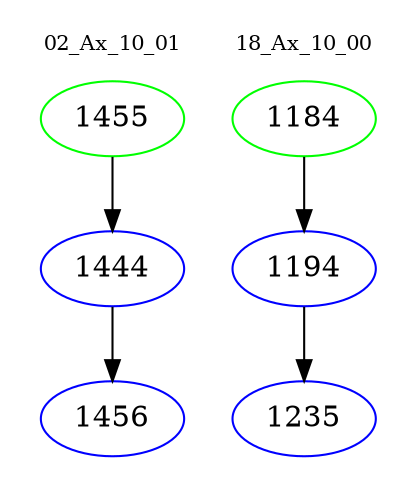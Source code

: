 digraph{
subgraph cluster_0 {
color = white
label = "02_Ax_10_01";
fontsize=10;
T0_1455 [label="1455", color="green"]
T0_1455 -> T0_1444 [color="black"]
T0_1444 [label="1444", color="blue"]
T0_1444 -> T0_1456 [color="black"]
T0_1456 [label="1456", color="blue"]
}
subgraph cluster_1 {
color = white
label = "18_Ax_10_00";
fontsize=10;
T1_1184 [label="1184", color="green"]
T1_1184 -> T1_1194 [color="black"]
T1_1194 [label="1194", color="blue"]
T1_1194 -> T1_1235 [color="black"]
T1_1235 [label="1235", color="blue"]
}
}
